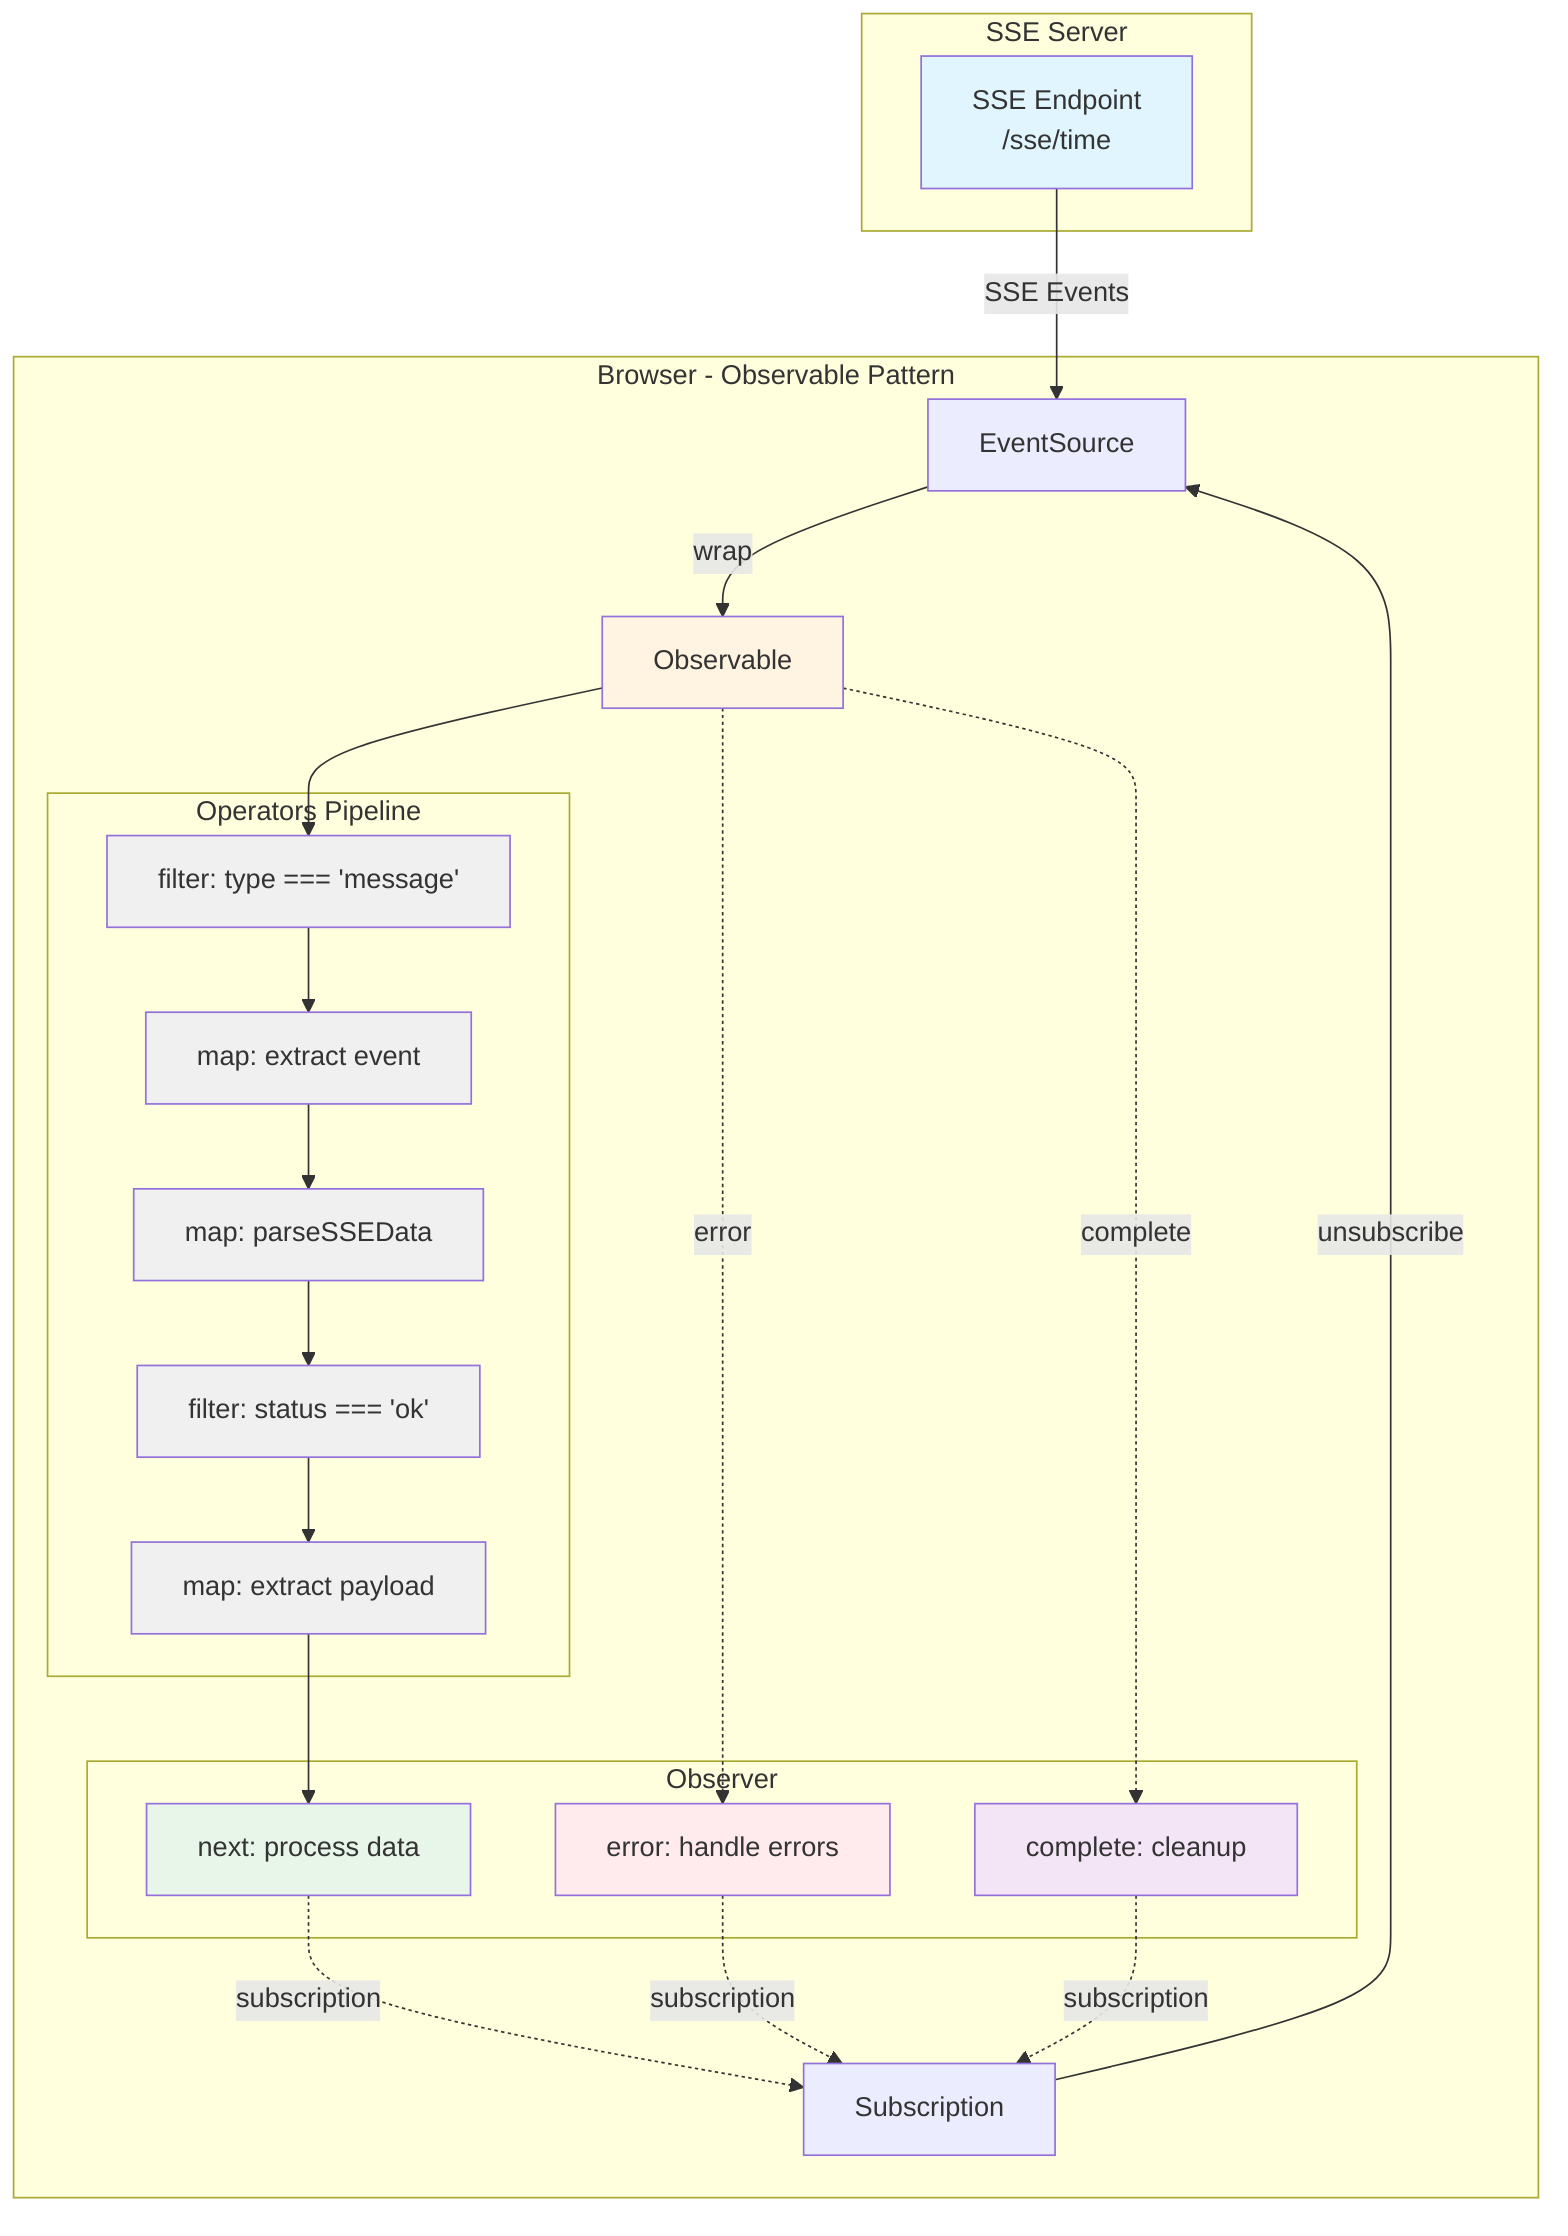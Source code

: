 graph TB
    subgraph "SSE Server"
        Server[SSE Endpoint<br>/sse/time]
    end

    subgraph "Browser - Observable Pattern"
        ES[EventSource]
        Obs[Observable]
        
        subgraph "Operators Pipeline"
            Filter1[filter: type === 'message']
            Map1[map: extract event]
            Map2[map: parseSSEData]
            Filter2[filter: status === 'ok']
            Map3[map: extract payload]
        end
        
        subgraph "Observer"
            Next[next: process data]
            Error[error: handle errors]
            Complete[complete: cleanup]
        end
        
        Sub[Subscription]
    end

    Server -->|SSE Events| ES
    ES -->|wrap| Obs
    
    Obs --> Filter1
    Filter1 --> Map1
    Map1 --> Map2
    Map2 --> Filter2
    Filter2 --> Map3
    
    Map3 --> Next
    Obs -.error.-> Error
    Obs -.complete.-> Complete
    
    Next -.subscription.-> Sub
    Error -.subscription.-> Sub
    Complete -.subscription.-> Sub
    
    Sub -->|unsubscribe| ES

    style Server fill:#e1f5ff
    style Obs fill:#fff4e1
    style Filter1 fill:#f0f0f0
    style Map1 fill:#f0f0f0
    style Map2 fill:#f0f0f0
    style Filter2 fill:#f0f0f0
    style Map3 fill:#f0f0f0
    style Next fill:#e8f5e9
    style Error fill:#ffebee
    style Complete fill:#f3e5f5